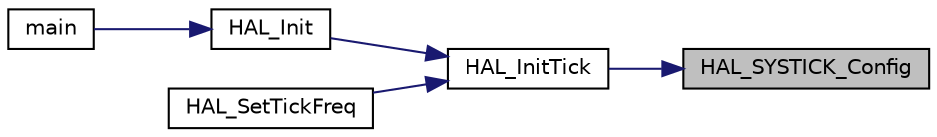 digraph "HAL_SYSTICK_Config"
{
 // LATEX_PDF_SIZE
  edge [fontname="Helvetica",fontsize="10",labelfontname="Helvetica",labelfontsize="10"];
  node [fontname="Helvetica",fontsize="10",shape=record];
  rankdir="RL";
  Node1 [label="HAL_SYSTICK_Config",height=0.2,width=0.4,color="black", fillcolor="grey75", style="filled", fontcolor="black",tooltip=" "];
  Node1 -> Node2 [dir="back",color="midnightblue",fontsize="10",style="solid"];
  Node2 [label="HAL_InitTick",height=0.2,width=0.4,color="black", fillcolor="white", style="filled",URL="$group___h_a_l___exported___functions___group1.html#ga44d1542f9985b2243b14a41070cc41cc",tooltip="This function configures the source of the time base. The time source is configured to have 1ms time ..."];
  Node2 -> Node3 [dir="back",color="midnightblue",fontsize="10",style="solid"];
  Node3 [label="HAL_Init",height=0.2,width=0.4,color="black", fillcolor="white", style="filled",URL="$group___h_a_l___exported___functions___group1.html#gaecac54d350c3730e6831eb404e557dc4",tooltip="This function is used to initialize the HAL Library; it must be the first instruction to be executed ..."];
  Node3 -> Node4 [dir="back",color="midnightblue",fontsize="10",style="solid"];
  Node4 [label="main",height=0.2,width=0.4,color="black", fillcolor="white", style="filled",URL="$main_8c.html#a840291bc02cba5474a4cb46a9b9566fe",tooltip="The application entry point."];
  Node2 -> Node5 [dir="back",color="midnightblue",fontsize="10",style="solid"];
  Node5 [label="HAL_SetTickFreq",height=0.2,width=0.4,color="black", fillcolor="white", style="filled",URL="$group___h_a_l___exported___functions___group2.html#ga47f2dd240b2aed823a76b11496f37690",tooltip="Set new tick Freq."];
}
